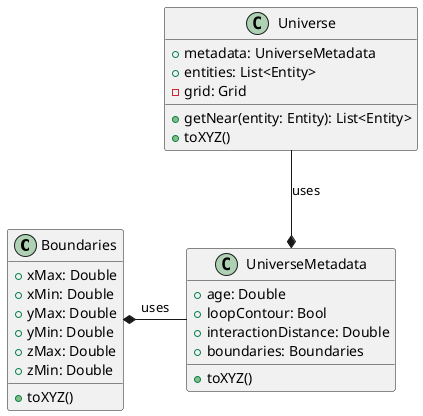 @startuml

class Boundaries {
    +xMax: Double
    +xMin: Double
    +yMax: Double
    +yMin: Double
    +zMax: Double
    +zMin: Double
    +toXYZ()
}

class UniverseMetadata {
    +age: Double
    +loopContour: Bool
    +interactionDistance: Double
    +boundaries: Boundaries
    +toXYZ()
}

class Universe {
    +metadata: UniverseMetadata
    +entities: List<Entity>
    -grid: Grid
    +getNear(entity: Entity): List<Entity>
    +toXYZ()
}

Universe --* UniverseMetadata : uses
UniverseMetadata -left-* Boundaries : uses

@enduml
